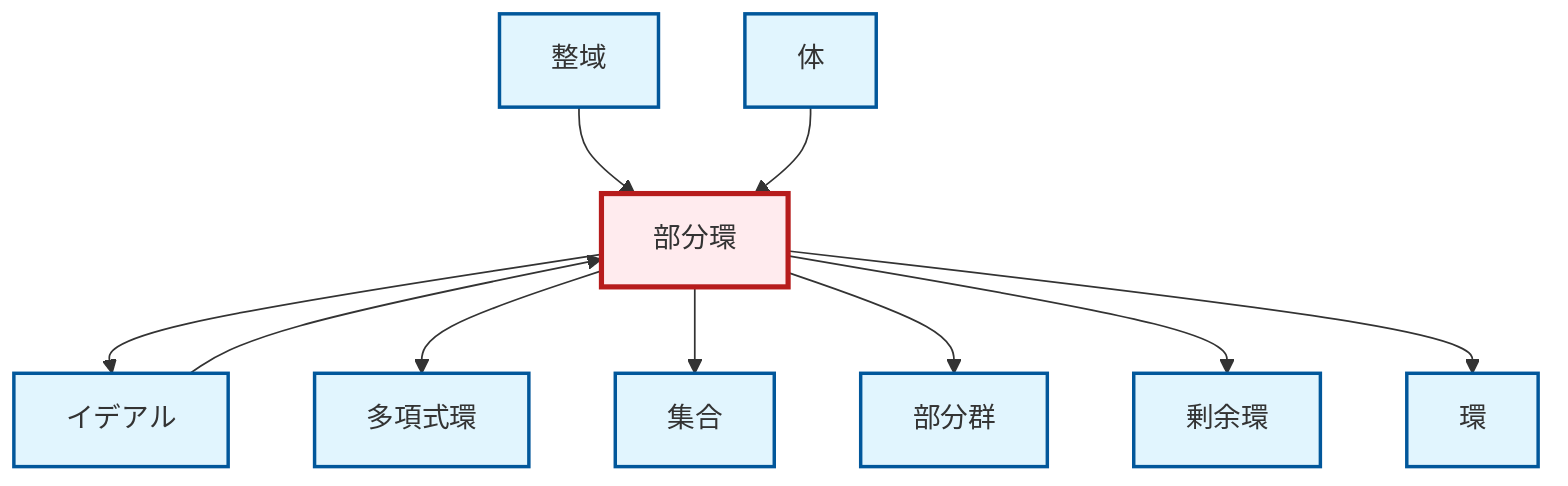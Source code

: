 graph TD
    classDef definition fill:#e1f5fe,stroke:#01579b,stroke-width:2px
    classDef theorem fill:#f3e5f5,stroke:#4a148c,stroke-width:2px
    classDef axiom fill:#fff3e0,stroke:#e65100,stroke-width:2px
    classDef example fill:#e8f5e9,stroke:#1b5e20,stroke-width:2px
    classDef current fill:#ffebee,stroke:#b71c1c,stroke-width:3px
    def-subgroup["部分群"]:::definition
    def-field["体"]:::definition
    def-ideal["イデアル"]:::definition
    def-polynomial-ring["多項式環"]:::definition
    def-subring["部分環"]:::definition
    def-quotient-ring["剰余環"]:::definition
    def-integral-domain["整域"]:::definition
    def-ring["環"]:::definition
    def-set["集合"]:::definition
    def-subring --> def-ideal
    def-integral-domain --> def-subring
    def-subring --> def-polynomial-ring
    def-ideal --> def-subring
    def-subring --> def-set
    def-field --> def-subring
    def-subring --> def-subgroup
    def-subring --> def-quotient-ring
    def-subring --> def-ring
    class def-subring current